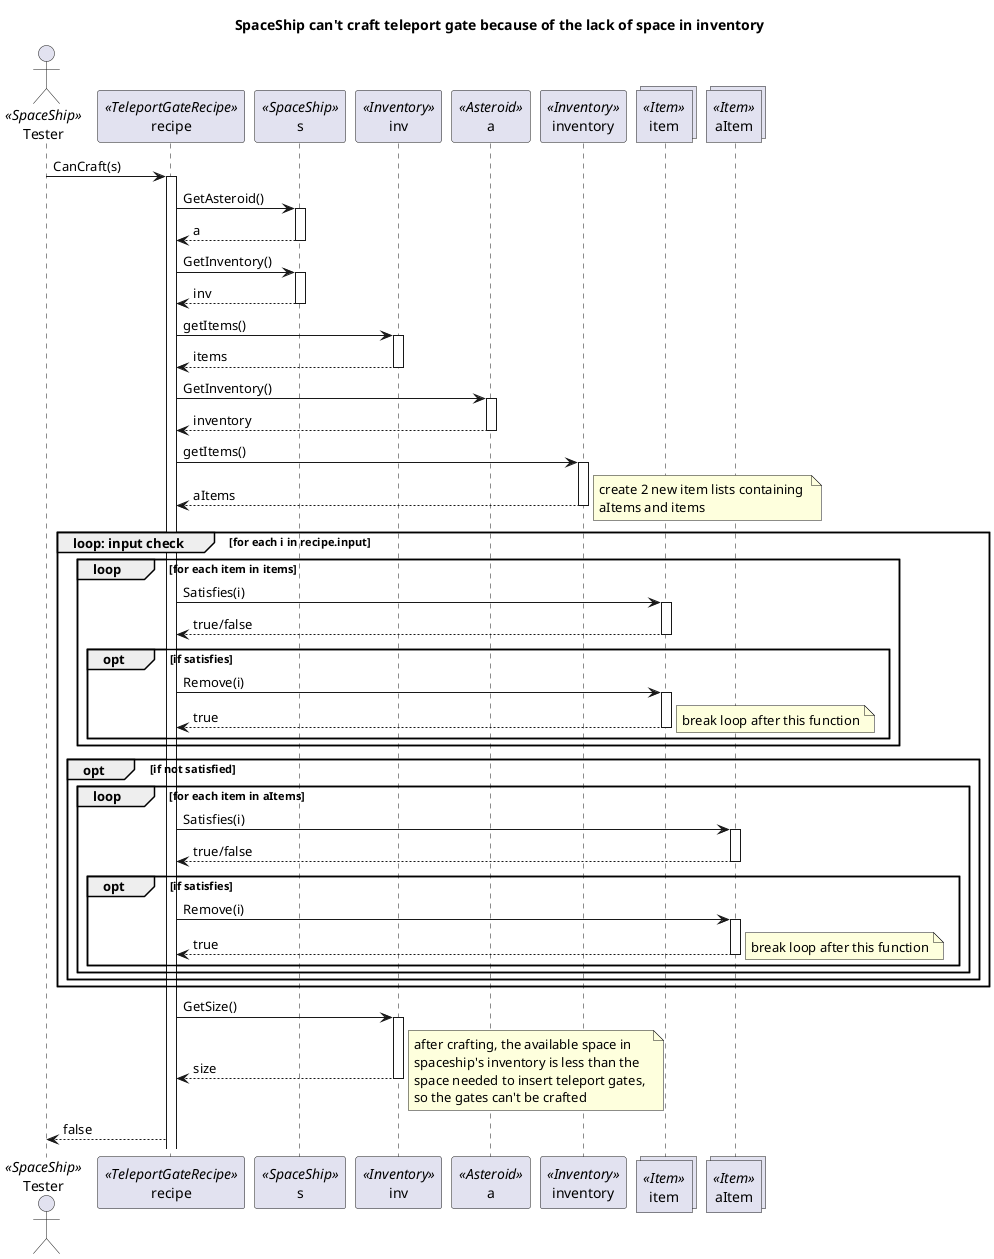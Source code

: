 @startuml
actor Tester as Tester <<SpaceShip>>
participant recipe as recipe <<TeleportGateRecipe>>
participant s as s <<SpaceShip>>
participant inv as inv <<Inventory>>
participant a as a <<Asteroid>>
participant inventory as inventory <<Inventory>>
collections item as item <<Item>>
collections aItem as aItem <<Item>>

title SpaceShip can't craft teleport gate because of the lack of space in inventory

Tester-> recipe++: CanCraft(s)
recipe -> s++: GetAsteroid()

s --> recipe--: a
recipe -> s++: GetInventory()

s --> recipe--: inv

recipe -> inv++: getItems()
inv --> recipe--: items

recipe -> a++: GetInventory()
a --> recipe--: inventory

recipe -> inventory++: getItems()
inventory --> recipe--: aItems

note right
create 2 new item lists containing 
aItems and items 
end note

group loop: input check[for each i in recipe.input]

    group loop [for each item in items]
        recipe -> item++: Satisfies(i)
        item --> recipe--: true/false
        opt if satisfies
        recipe -> item++: Remove(i)
        item --> recipe--: true

        note right
        break loop after this function
        end note

        end
    end

    opt if not satisfied
            group loop [for each item in aItems]
            recipe -> aItem++: Satisfies(i)
            aItem --> recipe--: true/false
                opt if satisfies
                recipe -> aItem++: Remove(i)
                aItem --> recipe--: true

                note right
                break loop after this function
                end note

                end
            end
    end

end


recipe -> inv++: GetSize()
inv-->recipe--: size

note right
after crafting, the available space in 
spaceship's inventory is less than the 
space needed to insert teleport gates, 
so the gates can't be crafted
end note

recipe --> Tester: false




@enduml